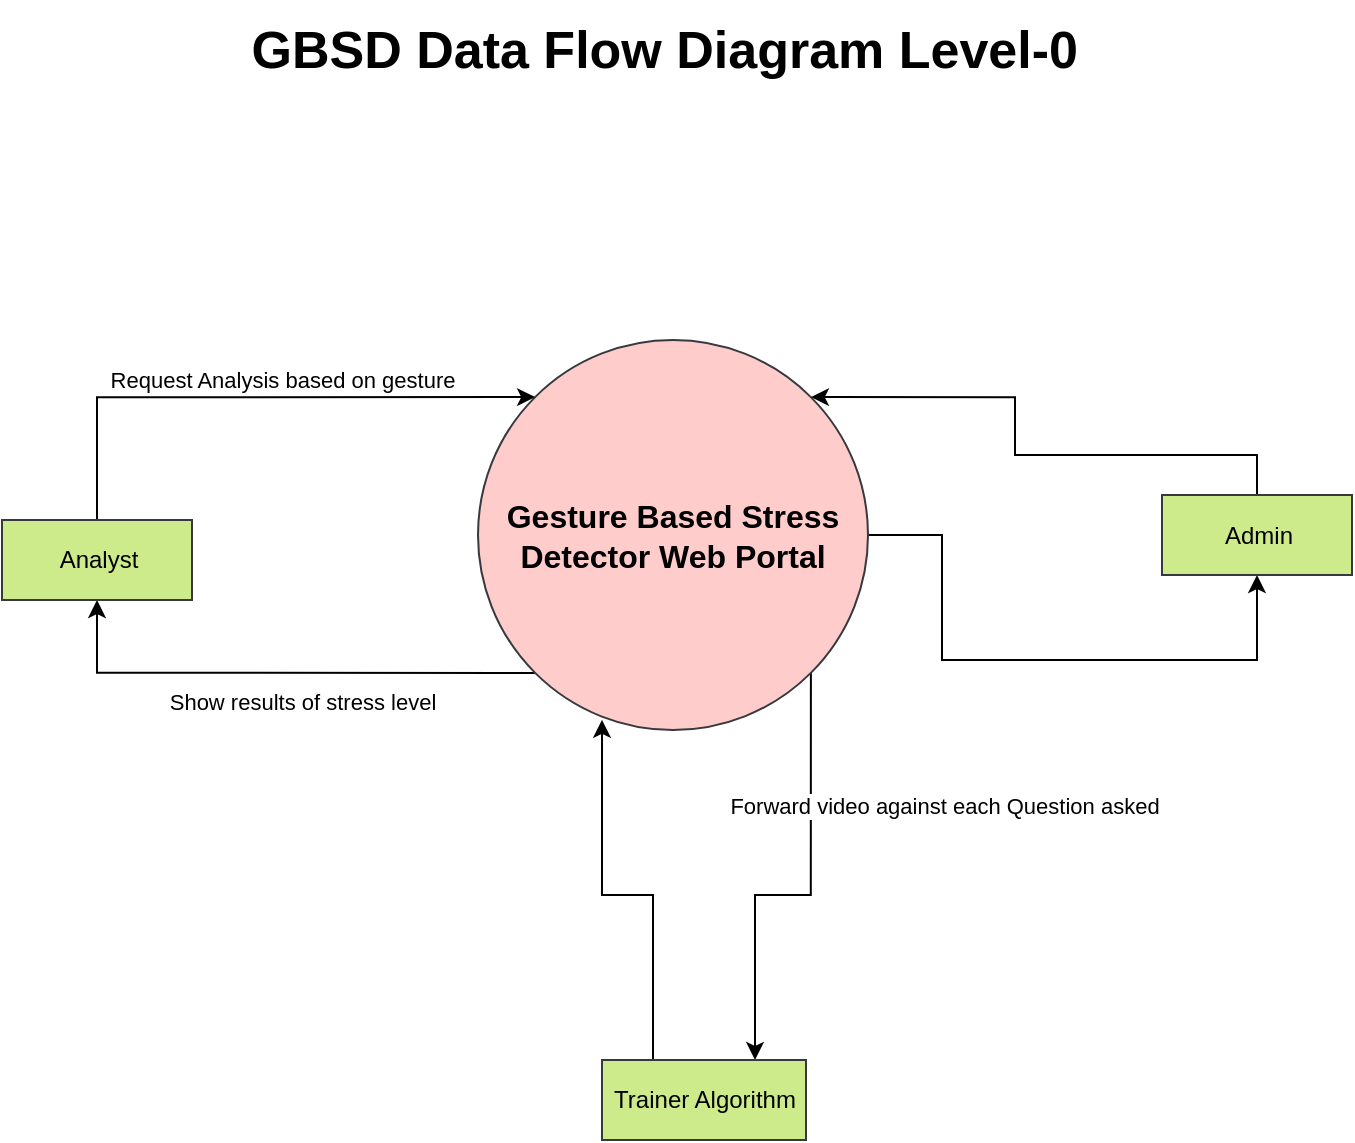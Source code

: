 <mxfile version="14.8.0" type="github"><diagram id="5bCVK2h6y52akC2RZia3" name="Page-1"><mxGraphModel dx="1102" dy="557" grid="1" gridSize="10" guides="1" tooltips="1" connect="1" arrows="1" fold="1" page="1" pageScale="1" pageWidth="850" pageHeight="1100" math="0" shadow="0"><root><mxCell id="0"/><mxCell id="1" parent="0"/><mxCell id="aUc-BjGLuyeq8rjbuqXE-1" value="&lt;b&gt;&lt;font style=&quot;font-size: 26px&quot;&gt;GBSD Data Flow Diagram Level-0&amp;nbsp;&lt;/font&gt;&lt;/b&gt;" style="text;html=1;strokeColor=none;fillColor=none;align=center;verticalAlign=middle;whiteSpace=wrap;rounded=0;" vertex="1" parent="1"><mxGeometry x="205" width="440" height="50" as="geometry"/></mxCell><mxCell id="aUc-BjGLuyeq8rjbuqXE-7" style="edgeStyle=orthogonalEdgeStyle;rounded=0;orthogonalLoop=1;jettySize=auto;html=1;exitX=1;exitY=1;exitDx=0;exitDy=0;entryX=0.75;entryY=0;entryDx=0;entryDy=0;" edge="1" parent="1" source="aUc-BjGLuyeq8rjbuqXE-2" target="aUc-BjGLuyeq8rjbuqXE-5"><mxGeometry relative="1" as="geometry"/></mxCell><mxCell id="aUc-BjGLuyeq8rjbuqXE-15" value="Forward video against each Question asked" style="edgeLabel;html=1;align=center;verticalAlign=middle;resizable=0;points=[];" vertex="1" connectable="0" parent="aUc-BjGLuyeq8rjbuqXE-7"><mxGeometry x="-0.399" y="-3" relative="1" as="geometry"><mxPoint x="69" as="offset"/></mxGeometry></mxCell><mxCell id="aUc-BjGLuyeq8rjbuqXE-9" style="edgeStyle=orthogonalEdgeStyle;rounded=0;orthogonalLoop=1;jettySize=auto;html=1;exitX=0;exitY=1;exitDx=0;exitDy=0;entryX=0.5;entryY=1;entryDx=0;entryDy=0;" edge="1" parent="1" source="aUc-BjGLuyeq8rjbuqXE-2" target="aUc-BjGLuyeq8rjbuqXE-3"><mxGeometry relative="1" as="geometry"><Array as="points"><mxPoint x="138" y="336"/></Array></mxGeometry></mxCell><mxCell id="aUc-BjGLuyeq8rjbuqXE-14" value="Show results of stress level" style="edgeLabel;html=1;align=center;verticalAlign=middle;resizable=0;points=[];" vertex="1" connectable="0" parent="aUc-BjGLuyeq8rjbuqXE-9"><mxGeometry x="0.241" relative="1" as="geometry"><mxPoint x="42" y="14" as="offset"/></mxGeometry></mxCell><mxCell id="aUc-BjGLuyeq8rjbuqXE-11" style="edgeStyle=orthogonalEdgeStyle;rounded=0;orthogonalLoop=1;jettySize=auto;html=1;exitX=1;exitY=0.5;exitDx=0;exitDy=0;entryX=0.5;entryY=1;entryDx=0;entryDy=0;" edge="1" parent="1" source="aUc-BjGLuyeq8rjbuqXE-2" target="aUc-BjGLuyeq8rjbuqXE-4"><mxGeometry relative="1" as="geometry"><Array as="points"><mxPoint x="560" y="268"/><mxPoint x="560" y="330"/><mxPoint x="718" y="330"/></Array></mxGeometry></mxCell><mxCell id="aUc-BjGLuyeq8rjbuqXE-2" value="&lt;b&gt;&lt;font style=&quot;font-size: 16px&quot;&gt;Gesture Based Stress Detector Web Portal&lt;/font&gt;&lt;/b&gt;" style="ellipse;whiteSpace=wrap;html=1;aspect=fixed;fillColor=#ffcccc;strokeColor=#36393d;" vertex="1" parent="1"><mxGeometry x="328" y="170" width="195" height="195" as="geometry"/></mxCell><mxCell id="aUc-BjGLuyeq8rjbuqXE-8" style="edgeStyle=orthogonalEdgeStyle;rounded=0;orthogonalLoop=1;jettySize=auto;html=1;exitX=0.5;exitY=0;exitDx=0;exitDy=0;entryX=0;entryY=0;entryDx=0;entryDy=0;" edge="1" parent="1" source="aUc-BjGLuyeq8rjbuqXE-3" target="aUc-BjGLuyeq8rjbuqXE-2"><mxGeometry relative="1" as="geometry"/></mxCell><mxCell id="aUc-BjGLuyeq8rjbuqXE-12" value="Request Analysis based on gesture" style="edgeLabel;html=1;align=center;verticalAlign=middle;resizable=0;points=[];" vertex="1" connectable="0" parent="aUc-BjGLuyeq8rjbuqXE-8"><mxGeometry x="-0.102" relative="1" as="geometry"><mxPoint x="28" y="-9" as="offset"/></mxGeometry></mxCell><mxCell id="aUc-BjGLuyeq8rjbuqXE-3" value="Analyst" style="html=1;dashed=0;whitespace=wrap;fillColor=#cdeb8b;strokeColor=#36393d;" vertex="1" parent="1"><mxGeometry x="90" y="260" width="95" height="40" as="geometry"/></mxCell><mxCell id="aUc-BjGLuyeq8rjbuqXE-10" style="edgeStyle=orthogonalEdgeStyle;rounded=0;orthogonalLoop=1;jettySize=auto;html=1;exitX=0.5;exitY=0;exitDx=0;exitDy=0;entryX=1;entryY=0;entryDx=0;entryDy=0;" edge="1" parent="1" source="aUc-BjGLuyeq8rjbuqXE-4" target="aUc-BjGLuyeq8rjbuqXE-2"><mxGeometry relative="1" as="geometry"/></mxCell><mxCell id="aUc-BjGLuyeq8rjbuqXE-4" value="Admin" style="html=1;dashed=0;whitespace=wrap;fillColor=#cdeb8b;strokeColor=#36393d;" vertex="1" parent="1"><mxGeometry x="670" y="247.5" width="95" height="40" as="geometry"/></mxCell><mxCell id="aUc-BjGLuyeq8rjbuqXE-6" style="edgeStyle=orthogonalEdgeStyle;rounded=0;orthogonalLoop=1;jettySize=auto;html=1;exitX=0.25;exitY=0;exitDx=0;exitDy=0;entryX=0.318;entryY=0.974;entryDx=0;entryDy=0;entryPerimeter=0;" edge="1" parent="1" source="aUc-BjGLuyeq8rjbuqXE-5" target="aUc-BjGLuyeq8rjbuqXE-2"><mxGeometry relative="1" as="geometry"/></mxCell><mxCell id="aUc-BjGLuyeq8rjbuqXE-5" value="Trainer Algorithm" style="html=1;dashed=0;whitespace=wrap;fillColor=#cdeb8b;strokeColor=#36393d;" vertex="1" parent="1"><mxGeometry x="390" y="530" width="102" height="40" as="geometry"/></mxCell></root></mxGraphModel></diagram></mxfile>